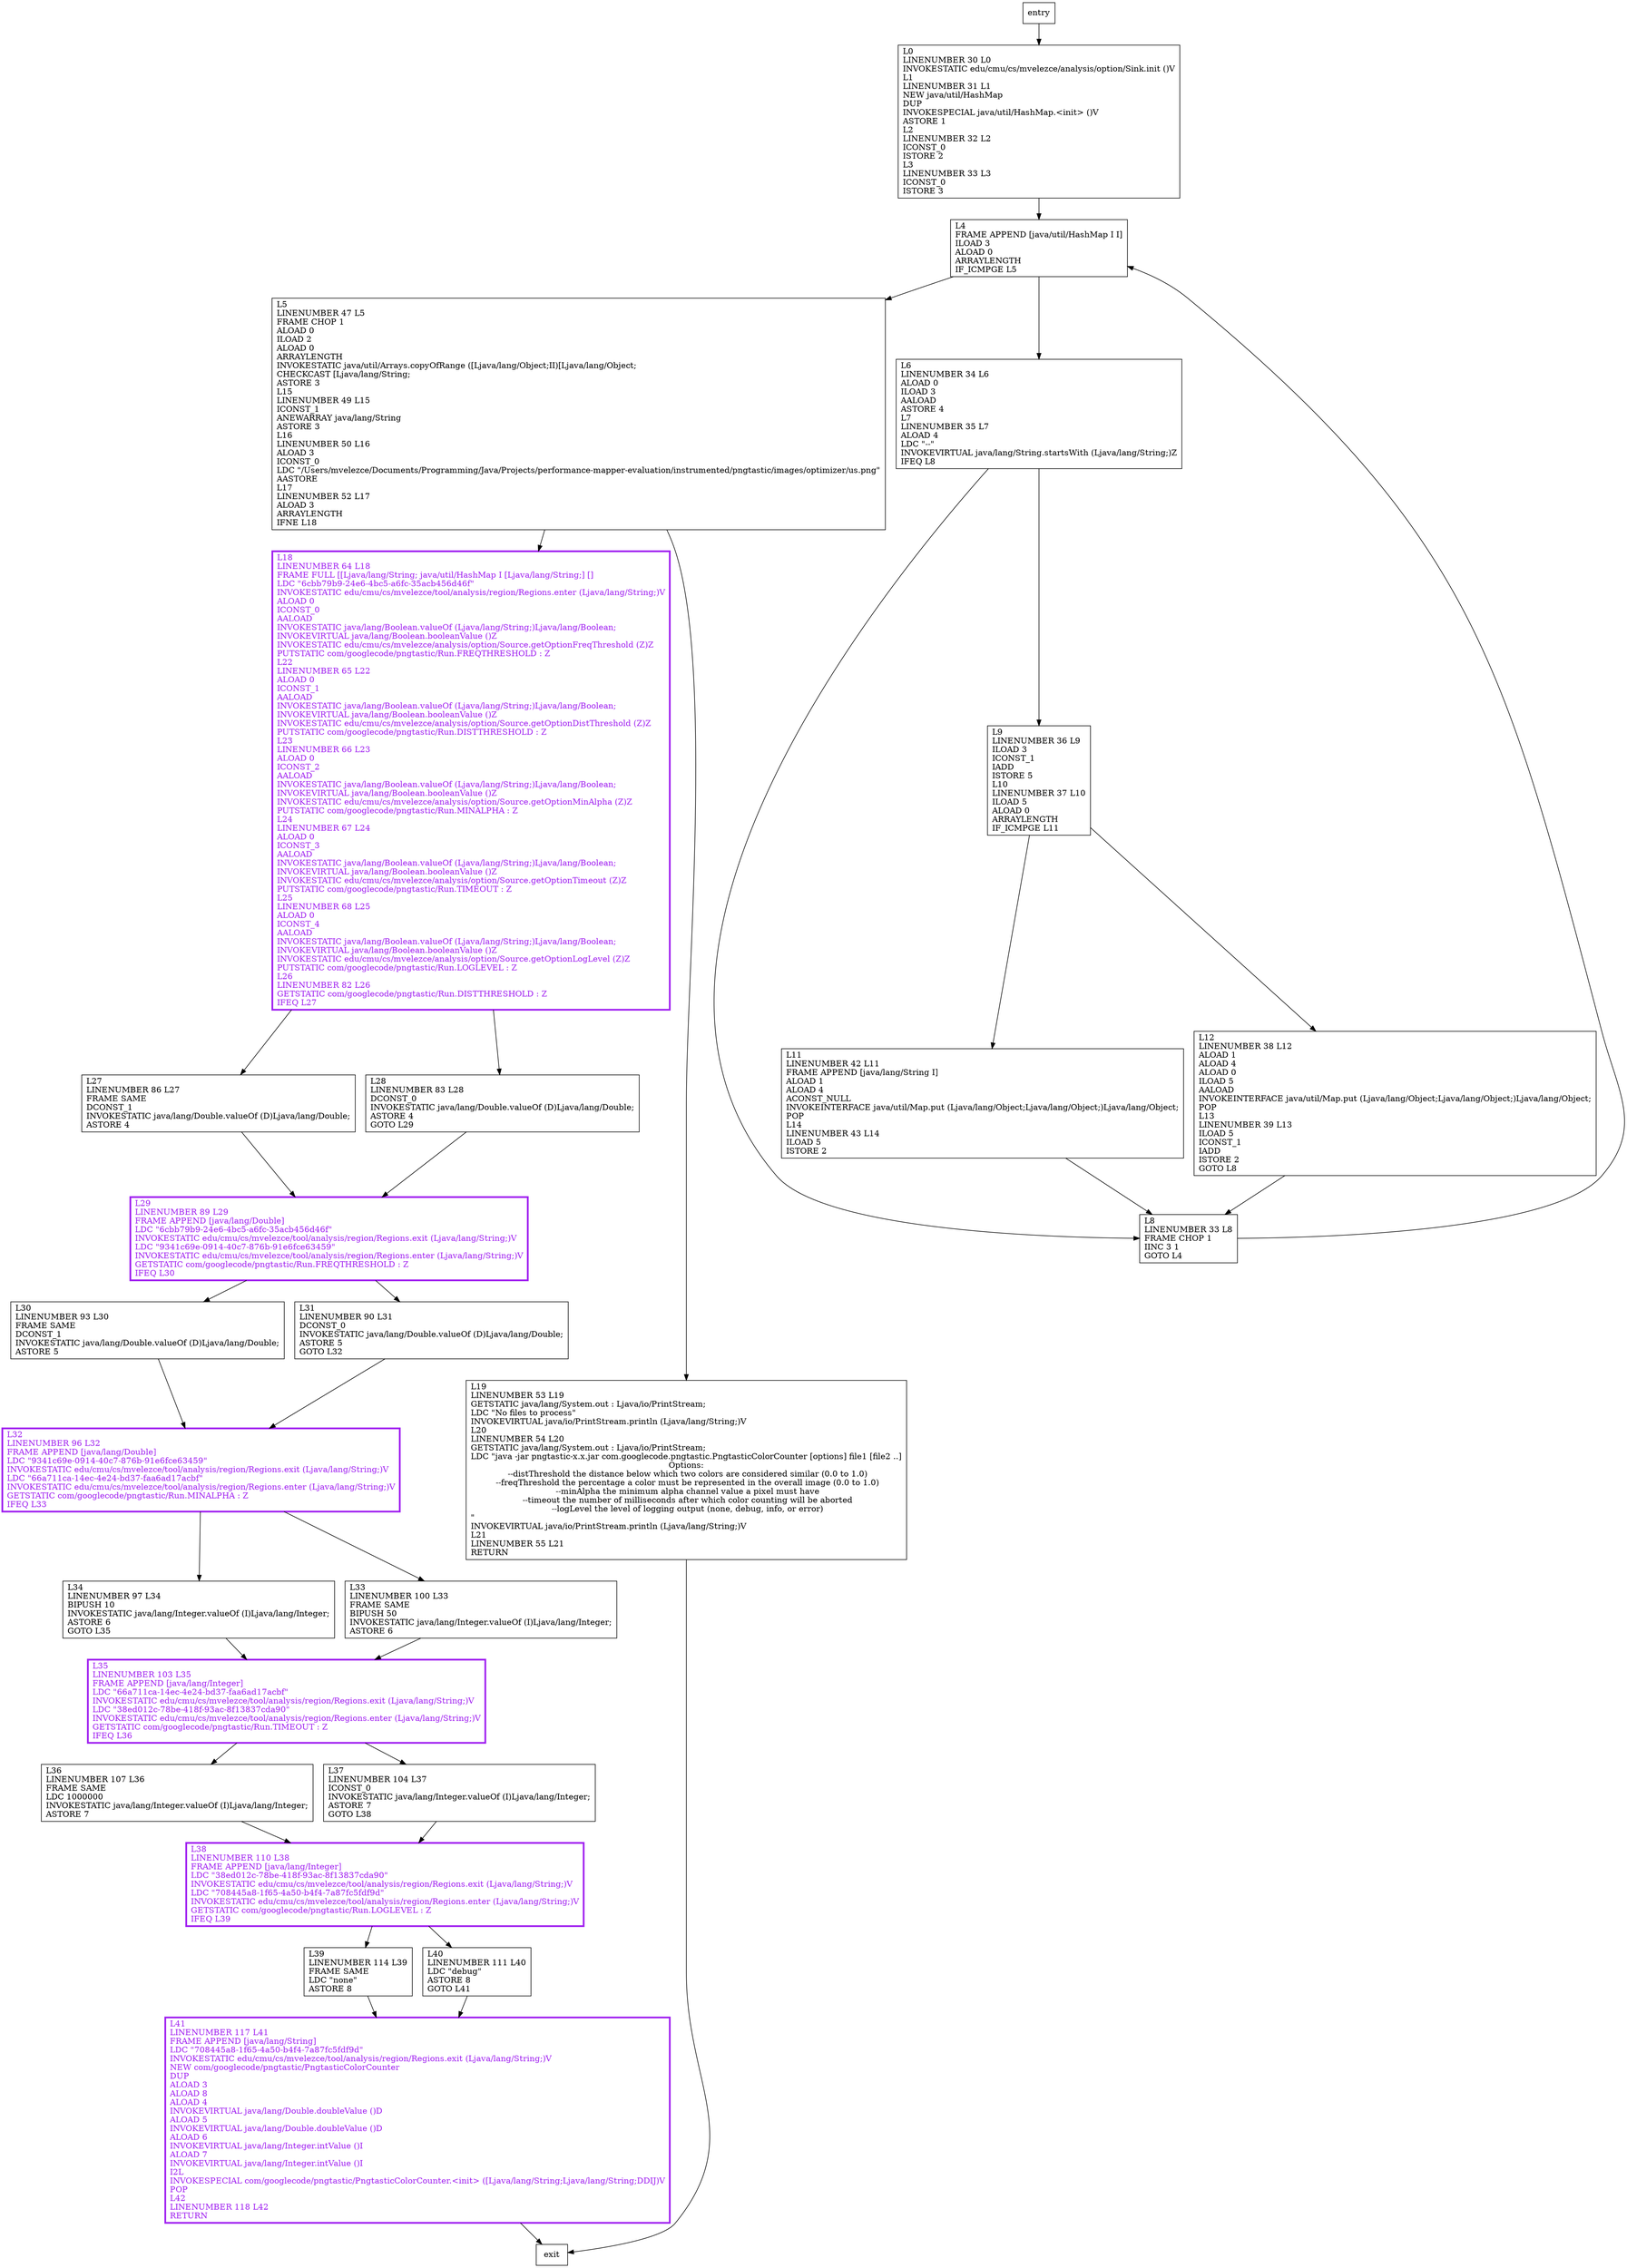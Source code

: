 digraph main {
node [shape=record];
459848100 [label="L32\lLINENUMBER 96 L32\lFRAME APPEND [java/lang/Double]\lLDC \"9341c69e-0914-40c7-876b-91e6fce63459\"\lINVOKESTATIC edu/cmu/cs/mvelezce/tool/analysis/region/Regions.exit (Ljava/lang/String;)V\lLDC \"66a711ca-14ec-4e24-bd37-faa6ad17acbf\"\lINVOKESTATIC edu/cmu/cs/mvelezce/tool/analysis/region/Regions.enter (Ljava/lang/String;)V\lGETSTATIC com/googlecode/pngtastic/Run.MINALPHA : Z\lIFEQ L33\l"];
664457955 [label="L5\lLINENUMBER 47 L5\lFRAME CHOP 1\lALOAD 0\lILOAD 2\lALOAD 0\lARRAYLENGTH\lINVOKESTATIC java/util/Arrays.copyOfRange ([Ljava/lang/Object;II)[Ljava/lang/Object;\lCHECKCAST [Ljava/lang/String;\lASTORE 3\lL15\lLINENUMBER 49 L15\lICONST_1\lANEWARRAY java/lang/String\lASTORE 3\lL16\lLINENUMBER 50 L16\lALOAD 3\lICONST_0\lLDC \"/Users/mvelezce/Documents/Programming/Java/Projects/performance-mapper-evaluation/instrumented/pngtastic/images/optimizer/us.png\"\lAASTORE\lL17\lLINENUMBER 52 L17\lALOAD 3\lARRAYLENGTH\lIFNE L18\l"];
891095110 [label="L11\lLINENUMBER 42 L11\lFRAME APPEND [java/lang/String I]\lALOAD 1\lALOAD 4\lACONST_NULL\lINVOKEINTERFACE java/util/Map.put (Ljava/lang/Object;Ljava/lang/Object;)Ljava/lang/Object;\lPOP\lL14\lLINENUMBER 43 L14\lILOAD 5\lISTORE 2\l"];
1447499999 [label="L40\lLINENUMBER 111 L40\lLDC \"debug\"\lASTORE 8\lGOTO L41\l"];
1931444790 [label="L27\lLINENUMBER 86 L27\lFRAME SAME\lDCONST_1\lINVOKESTATIC java/lang/Double.valueOf (D)Ljava/lang/Double;\lASTORE 4\l"];
158453976 [label="L37\lLINENUMBER 104 L37\lICONST_0\lINVOKESTATIC java/lang/Integer.valueOf (I)Ljava/lang/Integer;\lASTORE 7\lGOTO L38\l"];
1146147158 [label="L8\lLINENUMBER 33 L8\lFRAME CHOP 1\lIINC 3 1\lGOTO L4\l"];
1368594774 [label="L38\lLINENUMBER 110 L38\lFRAME APPEND [java/lang/Integer]\lLDC \"38ed012c-78be-418f-93ac-8f13837cda90\"\lINVOKESTATIC edu/cmu/cs/mvelezce/tool/analysis/region/Regions.exit (Ljava/lang/String;)V\lLDC \"708445a8-1f65-4a50-b4f4-7a87fc5fdf9d\"\lINVOKESTATIC edu/cmu/cs/mvelezce/tool/analysis/region/Regions.enter (Ljava/lang/String;)V\lGETSTATIC com/googlecode/pngtastic/Run.LOGLEVEL : Z\lIFEQ L39\l"];
1371006431 [label="L41\lLINENUMBER 117 L41\lFRAME APPEND [java/lang/String]\lLDC \"708445a8-1f65-4a50-b4f4-7a87fc5fdf9d\"\lINVOKESTATIC edu/cmu/cs/mvelezce/tool/analysis/region/Regions.exit (Ljava/lang/String;)V\lNEW com/googlecode/pngtastic/PngtasticColorCounter\lDUP\lALOAD 3\lALOAD 8\lALOAD 4\lINVOKEVIRTUAL java/lang/Double.doubleValue ()D\lALOAD 5\lINVOKEVIRTUAL java/lang/Double.doubleValue ()D\lALOAD 6\lINVOKEVIRTUAL java/lang/Integer.intValue ()I\lALOAD 7\lINVOKEVIRTUAL java/lang/Integer.intValue ()I\lI2L\lINVOKESPECIAL com/googlecode/pngtastic/PngtasticColorCounter.\<init\> ([Ljava/lang/String;Ljava/lang/String;DDIJ)V\lPOP\lL42\lLINENUMBER 118 L42\lRETURN\l"];
726281927 [label="L39\lLINENUMBER 114 L39\lFRAME SAME\lLDC \"none\"\lASTORE 8\l"];
905735620 [label="L4\lFRAME APPEND [java/util/HashMap I I]\lILOAD 3\lALOAD 0\lARRAYLENGTH\lIF_ICMPGE L5\l"];
1335505684 [label="L33\lLINENUMBER 100 L33\lFRAME SAME\lBIPUSH 50\lINVOKESTATIC java/lang/Integer.valueOf (I)Ljava/lang/Integer;\lASTORE 6\l"];
2011482127 [label="L12\lLINENUMBER 38 L12\lALOAD 1\lALOAD 4\lALOAD 0\lILOAD 5\lAALOAD\lINVOKEINTERFACE java/util/Map.put (Ljava/lang/Object;Ljava/lang/Object;)Ljava/lang/Object;\lPOP\lL13\lLINENUMBER 39 L13\lILOAD 5\lICONST_1\lIADD\lISTORE 2\lGOTO L8\l"];
577405636 [label="L19\lLINENUMBER 53 L19\lGETSTATIC java/lang/System.out : Ljava/io/PrintStream;\lLDC \"No files to process\"\lINVOKEVIRTUAL java/io/PrintStream.println (Ljava/lang/String;)V\lL20\lLINENUMBER 54 L20\lGETSTATIC java/lang/System.out : Ljava/io/PrintStream;\lLDC \"java -jar pngtastic-x.x.jar com.googlecode.pngtastic.PngtasticColorCounter [options] file1 [file2 ..]\nOptions:\n  --distThreshold    the distance below which two colors are considered similar (0.0 to 1.0)\n  --freqThreshold    the percentage a color must be represented in the overall image (0.0 to 1.0)\n  --minAlpha         the minimum alpha channel value a pixel must have\n  --timeout          the number of milliseconds after which color counting will be aborted\n  --logLevel         the level of logging output (none, debug, info, or error)\n\"\lINVOKEVIRTUAL java/io/PrintStream.println (Ljava/lang/String;)V\lL21\lLINENUMBER 55 L21\lRETURN\l"];
1226204845 [label="L35\lLINENUMBER 103 L35\lFRAME APPEND [java/lang/Integer]\lLDC \"66a711ca-14ec-4e24-bd37-faa6ad17acbf\"\lINVOKESTATIC edu/cmu/cs/mvelezce/tool/analysis/region/Regions.exit (Ljava/lang/String;)V\lLDC \"38ed012c-78be-418f-93ac-8f13837cda90\"\lINVOKESTATIC edu/cmu/cs/mvelezce/tool/analysis/region/Regions.enter (Ljava/lang/String;)V\lGETSTATIC com/googlecode/pngtastic/Run.TIMEOUT : Z\lIFEQ L36\l"];
1147258851 [label="L9\lLINENUMBER 36 L9\lILOAD 3\lICONST_1\lIADD\lISTORE 5\lL10\lLINENUMBER 37 L10\lILOAD 5\lALOAD 0\lARRAYLENGTH\lIF_ICMPGE L11\l"];
1477657879 [label="L6\lLINENUMBER 34 L6\lALOAD 0\lILOAD 3\lAALOAD\lASTORE 4\lL7\lLINENUMBER 35 L7\lALOAD 4\lLDC \"--\"\lINVOKEVIRTUAL java/lang/String.startsWith (Ljava/lang/String;)Z\lIFEQ L8\l"];
2145970759 [label="L18\lLINENUMBER 64 L18\lFRAME FULL [[Ljava/lang/String; java/util/HashMap I [Ljava/lang/String;] []\lLDC \"6cbb79b9-24e6-4bc5-a6fc-35acb456d46f\"\lINVOKESTATIC edu/cmu/cs/mvelezce/tool/analysis/region/Regions.enter (Ljava/lang/String;)V\lALOAD 0\lICONST_0\lAALOAD\lINVOKESTATIC java/lang/Boolean.valueOf (Ljava/lang/String;)Ljava/lang/Boolean;\lINVOKEVIRTUAL java/lang/Boolean.booleanValue ()Z\lINVOKESTATIC edu/cmu/cs/mvelezce/analysis/option/Source.getOptionFreqThreshold (Z)Z\lPUTSTATIC com/googlecode/pngtastic/Run.FREQTHRESHOLD : Z\lL22\lLINENUMBER 65 L22\lALOAD 0\lICONST_1\lAALOAD\lINVOKESTATIC java/lang/Boolean.valueOf (Ljava/lang/String;)Ljava/lang/Boolean;\lINVOKEVIRTUAL java/lang/Boolean.booleanValue ()Z\lINVOKESTATIC edu/cmu/cs/mvelezce/analysis/option/Source.getOptionDistThreshold (Z)Z\lPUTSTATIC com/googlecode/pngtastic/Run.DISTTHRESHOLD : Z\lL23\lLINENUMBER 66 L23\lALOAD 0\lICONST_2\lAALOAD\lINVOKESTATIC java/lang/Boolean.valueOf (Ljava/lang/String;)Ljava/lang/Boolean;\lINVOKEVIRTUAL java/lang/Boolean.booleanValue ()Z\lINVOKESTATIC edu/cmu/cs/mvelezce/analysis/option/Source.getOptionMinAlpha (Z)Z\lPUTSTATIC com/googlecode/pngtastic/Run.MINALPHA : Z\lL24\lLINENUMBER 67 L24\lALOAD 0\lICONST_3\lAALOAD\lINVOKESTATIC java/lang/Boolean.valueOf (Ljava/lang/String;)Ljava/lang/Boolean;\lINVOKEVIRTUAL java/lang/Boolean.booleanValue ()Z\lINVOKESTATIC edu/cmu/cs/mvelezce/analysis/option/Source.getOptionTimeout (Z)Z\lPUTSTATIC com/googlecode/pngtastic/Run.TIMEOUT : Z\lL25\lLINENUMBER 68 L25\lALOAD 0\lICONST_4\lAALOAD\lINVOKESTATIC java/lang/Boolean.valueOf (Ljava/lang/String;)Ljava/lang/Boolean;\lINVOKEVIRTUAL java/lang/Boolean.booleanValue ()Z\lINVOKESTATIC edu/cmu/cs/mvelezce/analysis/option/Source.getOptionLogLevel (Z)Z\lPUTSTATIC com/googlecode/pngtastic/Run.LOGLEVEL : Z\lL26\lLINENUMBER 82 L26\lGETSTATIC com/googlecode/pngtastic/Run.DISTTHRESHOLD : Z\lIFEQ L27\l"];
626742236 [label="L28\lLINENUMBER 83 L28\lDCONST_0\lINVOKESTATIC java/lang/Double.valueOf (D)Ljava/lang/Double;\lASTORE 4\lGOTO L29\l"];
992768706 [label="L34\lLINENUMBER 97 L34\lBIPUSH 10\lINVOKESTATIC java/lang/Integer.valueOf (I)Ljava/lang/Integer;\lASTORE 6\lGOTO L35\l"];
1296674576 [label="L0\lLINENUMBER 30 L0\lINVOKESTATIC edu/cmu/cs/mvelezce/analysis/option/Sink.init ()V\lL1\lLINENUMBER 31 L1\lNEW java/util/HashMap\lDUP\lINVOKESPECIAL java/util/HashMap.\<init\> ()V\lASTORE 1\lL2\lLINENUMBER 32 L2\lICONST_0\lISTORE 2\lL3\lLINENUMBER 33 L3\lICONST_0\lISTORE 3\l"];
500772834 [label="L29\lLINENUMBER 89 L29\lFRAME APPEND [java/lang/Double]\lLDC \"6cbb79b9-24e6-4bc5-a6fc-35acb456d46f\"\lINVOKESTATIC edu/cmu/cs/mvelezce/tool/analysis/region/Regions.exit (Ljava/lang/String;)V\lLDC \"9341c69e-0914-40c7-876b-91e6fce63459\"\lINVOKESTATIC edu/cmu/cs/mvelezce/tool/analysis/region/Regions.enter (Ljava/lang/String;)V\lGETSTATIC com/googlecode/pngtastic/Run.FREQTHRESHOLD : Z\lIFEQ L30\l"];
1691538257 [label="L31\lLINENUMBER 90 L31\lDCONST_0\lINVOKESTATIC java/lang/Double.valueOf (D)Ljava/lang/Double;\lASTORE 5\lGOTO L32\l"];
393040818 [label="L36\lLINENUMBER 107 L36\lFRAME SAME\lLDC 1000000\lINVOKESTATIC java/lang/Integer.valueOf (I)Ljava/lang/Integer;\lASTORE 7\l"];
1800659519 [label="L30\lLINENUMBER 93 L30\lFRAME SAME\lDCONST_1\lINVOKESTATIC java/lang/Double.valueOf (D)Ljava/lang/Double;\lASTORE 5\l"];
entry;
exit;
459848100 -> 992768706;
459848100 -> 1335505684;
664457955 -> 2145970759;
664457955 -> 577405636;
891095110 -> 1146147158;
1447499999 -> 1371006431;
1931444790 -> 500772834;
158453976 -> 1368594774;
1146147158 -> 905735620;
1368594774 -> 726281927;
1368594774 -> 1447499999;
1371006431 -> exit;
726281927 -> 1371006431;
905735620 -> 1477657879;
905735620 -> 664457955;
1335505684 -> 1226204845;
2011482127 -> 1146147158;
577405636 -> exit;
1226204845 -> 158453976;
1226204845 -> 393040818;
entry -> 1296674576;
1147258851 -> 891095110;
1147258851 -> 2011482127;
1477657879 -> 1147258851;
1477657879 -> 1146147158;
2145970759 -> 626742236;
2145970759 -> 1931444790;
626742236 -> 500772834;
992768706 -> 1226204845;
1296674576 -> 905735620;
500772834 -> 1691538257;
500772834 -> 1800659519;
1691538257 -> 459848100;
393040818 -> 1368594774;
1800659519 -> 459848100;
1368594774[fontcolor="purple", penwidth=3, color="purple"];
1371006431[fontcolor="purple", penwidth=3, color="purple"];
459848100[fontcolor="purple", penwidth=3, color="purple"];
2145970759[fontcolor="purple", penwidth=3, color="purple"];
500772834[fontcolor="purple", penwidth=3, color="purple"];
1226204845[fontcolor="purple", penwidth=3, color="purple"];
}
